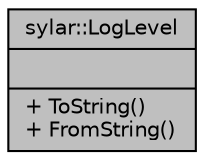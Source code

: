 digraph "sylar::LogLevel"
{
 // LATEX_PDF_SIZE
  edge [fontname="Helvetica",fontsize="10",labelfontname="Helvetica",labelfontsize="10"];
  node [fontname="Helvetica",fontsize="10",shape=record];
  Node1 [label="{sylar::LogLevel\n||+ ToString()\l+ FromString()\l}",height=0.2,width=0.4,color="black", fillcolor="grey75", style="filled", fontcolor="black",tooltip="日志级别"];
}

